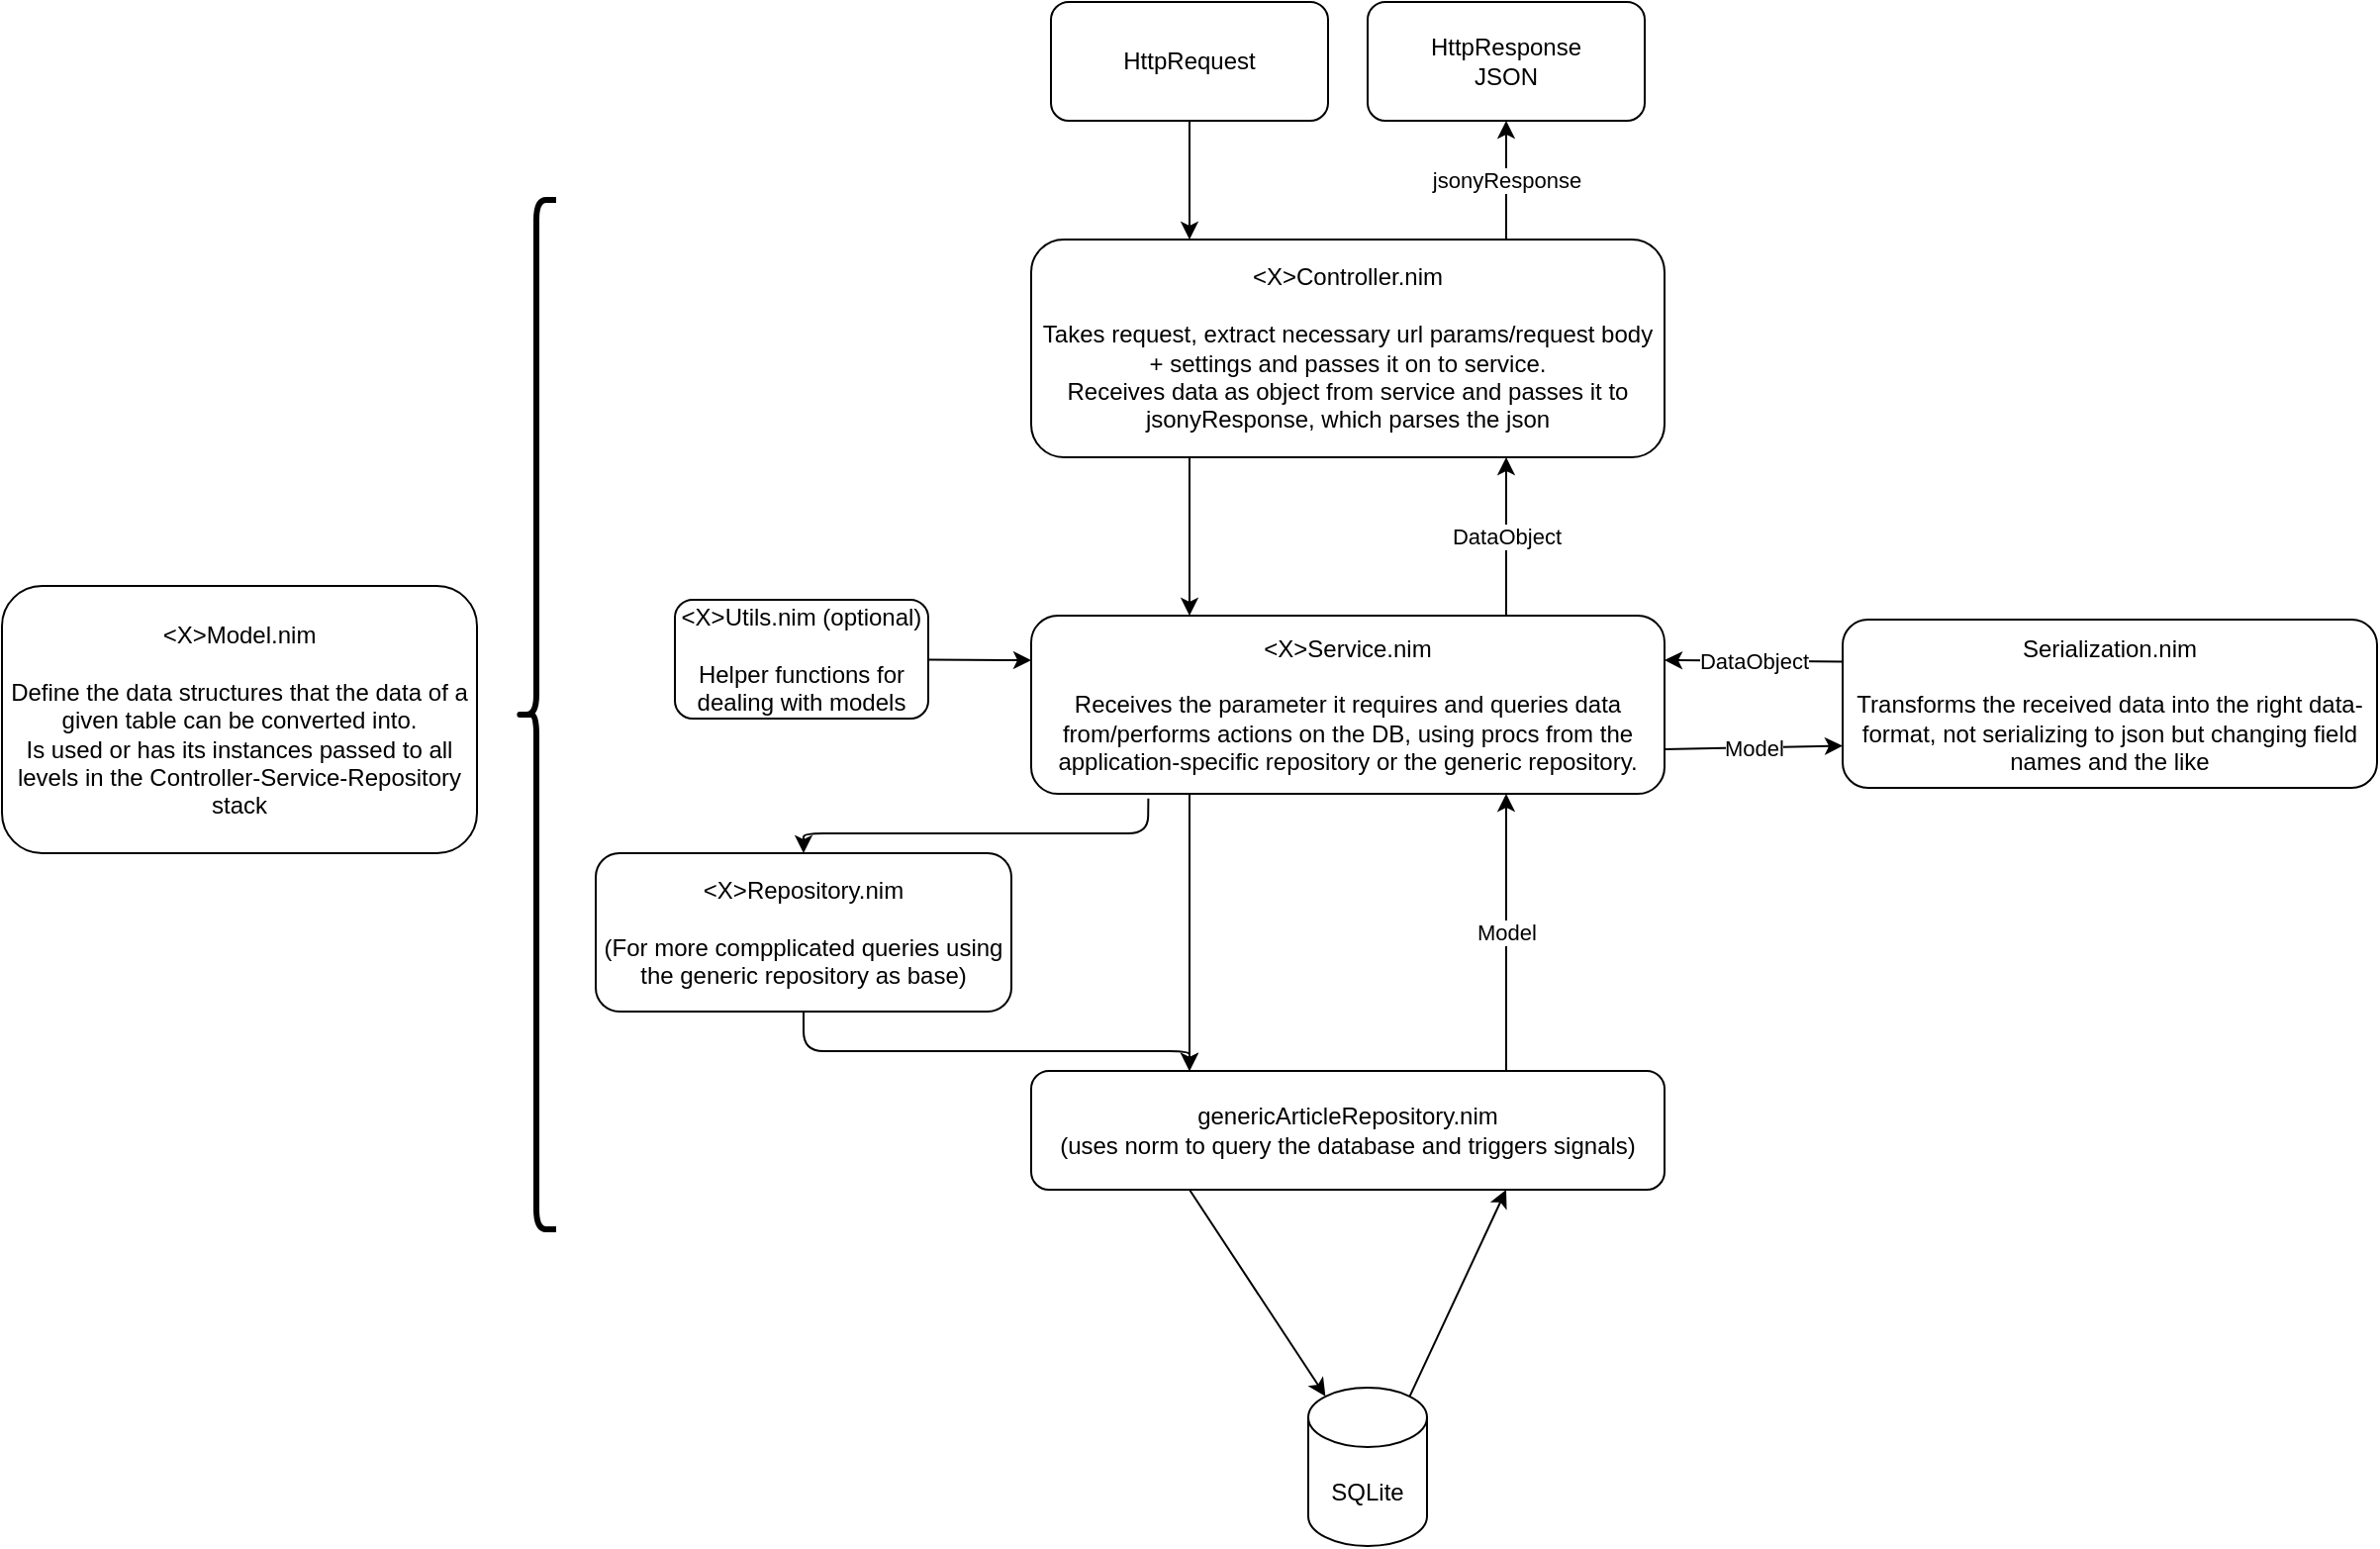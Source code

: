 <mxfile>
    <diagram id="65-hci4jrc_aQn1XimkI" name="Page-1">
        <mxGraphModel dx="1680" dy="555" grid="1" gridSize="10" guides="1" tooltips="1" connect="1" arrows="1" fold="1" page="1" pageScale="1" pageWidth="827" pageHeight="1169" background="none" math="0" shadow="0">
            <root>
                <mxCell id="0"/>
                <mxCell id="1" parent="0"/>
                <mxCell id="9" value="" style="edgeStyle=none;html=1;entryX=0.25;entryY=0;entryDx=0;entryDy=0;" parent="1" source="2" target="4" edge="1">
                    <mxGeometry relative="1" as="geometry"/>
                </mxCell>
                <mxCell id="2" value="HttpRequest" style="rounded=1;whiteSpace=wrap;html=1;" parent="1" vertex="1">
                    <mxGeometry x="520" y="40" width="140" height="60" as="geometry"/>
                </mxCell>
                <mxCell id="3" value="HttpResponse&lt;br&gt;JSON" style="rounded=1;whiteSpace=wrap;html=1;" parent="1" vertex="1">
                    <mxGeometry x="680" y="40" width="140" height="60" as="geometry"/>
                </mxCell>
                <mxCell id="10" value="jsonyResponse" style="edgeStyle=none;html=1;exitX=0.75;exitY=0;exitDx=0;exitDy=0;" parent="1" source="4" target="3" edge="1">
                    <mxGeometry relative="1" as="geometry"/>
                </mxCell>
                <mxCell id="11" style="edgeStyle=none;html=1;exitX=0.25;exitY=1;exitDx=0;exitDy=0;entryX=0.25;entryY=0;entryDx=0;entryDy=0;" parent="1" source="4" target="6" edge="1">
                    <mxGeometry relative="1" as="geometry"/>
                </mxCell>
                <mxCell id="4" value="&amp;lt;X&amp;gt;Controller.nim&lt;br&gt;&lt;br&gt;Takes request, extract necessary url params/request body + settings and passes it on to service.&lt;br&gt;Receives data as object from service and passes it to jsonyResponse, which parses the json" style="rounded=1;whiteSpace=wrap;html=1;" parent="1" vertex="1">
                    <mxGeometry x="510" y="160" width="320" height="110" as="geometry"/>
                </mxCell>
                <mxCell id="13" style="edgeStyle=none;html=1;exitX=0.185;exitY=1.027;exitDx=0;exitDy=0;entryX=0.5;entryY=0;entryDx=0;entryDy=0;exitPerimeter=0;" parent="1" source="6" target="8" edge="1">
                    <mxGeometry relative="1" as="geometry">
                        <Array as="points">
                            <mxPoint x="569" y="460"/>
                            <mxPoint x="395" y="460"/>
                        </Array>
                    </mxGeometry>
                </mxCell>
                <mxCell id="15" style="edgeStyle=none;html=1;exitX=0.25;exitY=1;exitDx=0;exitDy=0;" parent="1" source="6" edge="1">
                    <mxGeometry relative="1" as="geometry">
                        <mxPoint x="590" y="580" as="targetPoint"/>
                    </mxGeometry>
                </mxCell>
                <mxCell id="19" value="DataObject" style="edgeStyle=none;html=1;exitX=0.75;exitY=0;exitDx=0;exitDy=0;entryX=0.75;entryY=1;entryDx=0;entryDy=0;" parent="1" source="6" target="4" edge="1">
                    <mxGeometry relative="1" as="geometry"/>
                </mxCell>
                <mxCell id="36" value="Model" style="edgeStyle=none;html=1;exitX=1;exitY=0.75;exitDx=0;exitDy=0;entryX=0;entryY=0.75;entryDx=0;entryDy=0;" edge="1" parent="1" source="6" target="35">
                    <mxGeometry relative="1" as="geometry"/>
                </mxCell>
                <mxCell id="6" value="&amp;lt;X&amp;gt;Service.nim&lt;br&gt;&lt;br&gt;Receives the parameter it requires and queries data from/performs actions on the DB, using procs from the application-specific repository or the generic repository." style="rounded=1;whiteSpace=wrap;html=1;" parent="1" vertex="1">
                    <mxGeometry x="510" y="350" width="320" height="90" as="geometry"/>
                </mxCell>
                <mxCell id="16" value="Model" style="edgeStyle=none;html=1;exitX=0.75;exitY=0;exitDx=0;exitDy=0;entryX=0.75;entryY=1;entryDx=0;entryDy=0;" parent="1" source="7" target="6" edge="1">
                    <mxGeometry relative="1" as="geometry"/>
                </mxCell>
                <mxCell id="20" style="edgeStyle=none;html=1;exitX=0.25;exitY=1;exitDx=0;exitDy=0;entryX=0.145;entryY=0;entryDx=0;entryDy=4.35;entryPerimeter=0;" parent="1" source="7" target="17" edge="1">
                    <mxGeometry relative="1" as="geometry"/>
                </mxCell>
                <mxCell id="7" value="genericArticleRepository.nim&lt;br&gt;(uses norm to query the database and triggers signals)" style="rounded=1;whiteSpace=wrap;html=1;" parent="1" vertex="1">
                    <mxGeometry x="510" y="580" width="320" height="60" as="geometry"/>
                </mxCell>
                <mxCell id="14" style="edgeStyle=none;html=1;exitX=0.5;exitY=1;exitDx=0;exitDy=0;entryX=0.25;entryY=0;entryDx=0;entryDy=0;" parent="1" source="8" target="7" edge="1">
                    <mxGeometry relative="1" as="geometry">
                        <Array as="points">
                            <mxPoint x="395" y="570"/>
                            <mxPoint x="590" y="570"/>
                        </Array>
                    </mxGeometry>
                </mxCell>
                <mxCell id="8" value="&amp;lt;X&amp;gt;Repository.nim&lt;br&gt;&lt;br&gt;(For more compplicated queries using the generic repository as base)" style="rounded=1;whiteSpace=wrap;html=1;" parent="1" vertex="1">
                    <mxGeometry x="290" y="470" width="210" height="80" as="geometry"/>
                </mxCell>
                <mxCell id="21" style="edgeStyle=none;html=1;exitX=0.855;exitY=0;exitDx=0;exitDy=4.35;exitPerimeter=0;entryX=0.75;entryY=1;entryDx=0;entryDy=0;" parent="1" source="17" target="7" edge="1">
                    <mxGeometry relative="1" as="geometry"/>
                </mxCell>
                <mxCell id="17" value="SQLite" style="shape=cylinder3;whiteSpace=wrap;html=1;boundedLbl=1;backgroundOutline=1;size=15;" parent="1" vertex="1">
                    <mxGeometry x="650" y="740" width="60" height="80" as="geometry"/>
                </mxCell>
                <mxCell id="30" style="edgeStyle=none;html=1;entryX=0;entryY=0.25;entryDx=0;entryDy=0;" parent="1" source="27" target="6" edge="1">
                    <mxGeometry relative="1" as="geometry"/>
                </mxCell>
                <mxCell id="27" value="&amp;lt;X&amp;gt;Utils.nim (optional)&lt;br&gt;&lt;br&gt;Helper functions for dealing with models" style="rounded=1;whiteSpace=wrap;html=1;" parent="1" vertex="1">
                    <mxGeometry x="330" y="342" width="128" height="60" as="geometry"/>
                </mxCell>
                <mxCell id="28" value="&amp;lt;X&amp;gt;Model.nim&lt;br&gt;&lt;br&gt;Define the data structures that the data of a given table can be converted into.&lt;br&gt;Is used or has its instances passed to all levels in the Controller-Service-Repository stack" style="rounded=1;whiteSpace=wrap;html=1;" parent="1" vertex="1">
                    <mxGeometry x="-10" y="335" width="240" height="135" as="geometry"/>
                </mxCell>
                <mxCell id="34" value="" style="shape=curlyBracket;whiteSpace=wrap;html=1;rounded=1;strokeWidth=3;" parent="1" vertex="1">
                    <mxGeometry x="250" y="140" width="20" height="520" as="geometry"/>
                </mxCell>
                <mxCell id="37" value="DataObject" style="edgeStyle=none;html=1;exitX=0;exitY=0.25;exitDx=0;exitDy=0;entryX=1;entryY=0.25;entryDx=0;entryDy=0;" edge="1" parent="1" source="35" target="6">
                    <mxGeometry relative="1" as="geometry"/>
                </mxCell>
                <mxCell id="35" value="Serialization.nim&lt;br&gt;&lt;br&gt;Transforms the received data into the right data-format, not serializing to json but changing field names and the like" style="rounded=1;whiteSpace=wrap;html=1;" vertex="1" parent="1">
                    <mxGeometry x="920" y="352" width="270" height="85" as="geometry"/>
                </mxCell>
            </root>
        </mxGraphModel>
    </diagram>
</mxfile>